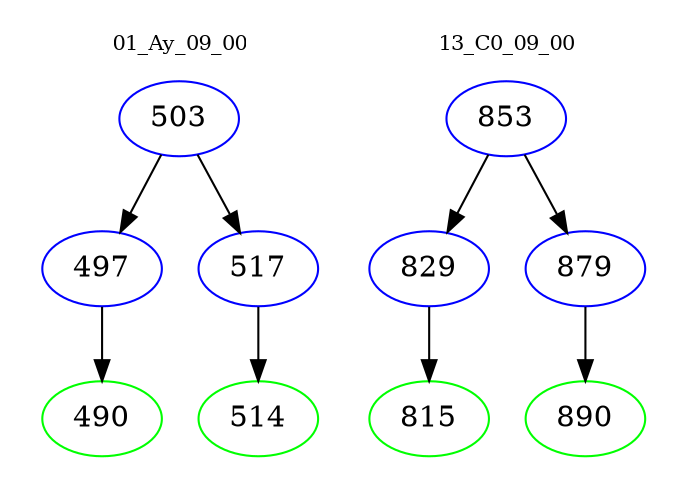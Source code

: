 digraph{
subgraph cluster_0 {
color = white
label = "01_Ay_09_00";
fontsize=10;
T0_503 [label="503", color="blue"]
T0_503 -> T0_497 [color="black"]
T0_497 [label="497", color="blue"]
T0_497 -> T0_490 [color="black"]
T0_490 [label="490", color="green"]
T0_503 -> T0_517 [color="black"]
T0_517 [label="517", color="blue"]
T0_517 -> T0_514 [color="black"]
T0_514 [label="514", color="green"]
}
subgraph cluster_1 {
color = white
label = "13_C0_09_00";
fontsize=10;
T1_853 [label="853", color="blue"]
T1_853 -> T1_829 [color="black"]
T1_829 [label="829", color="blue"]
T1_829 -> T1_815 [color="black"]
T1_815 [label="815", color="green"]
T1_853 -> T1_879 [color="black"]
T1_879 [label="879", color="blue"]
T1_879 -> T1_890 [color="black"]
T1_890 [label="890", color="green"]
}
}
